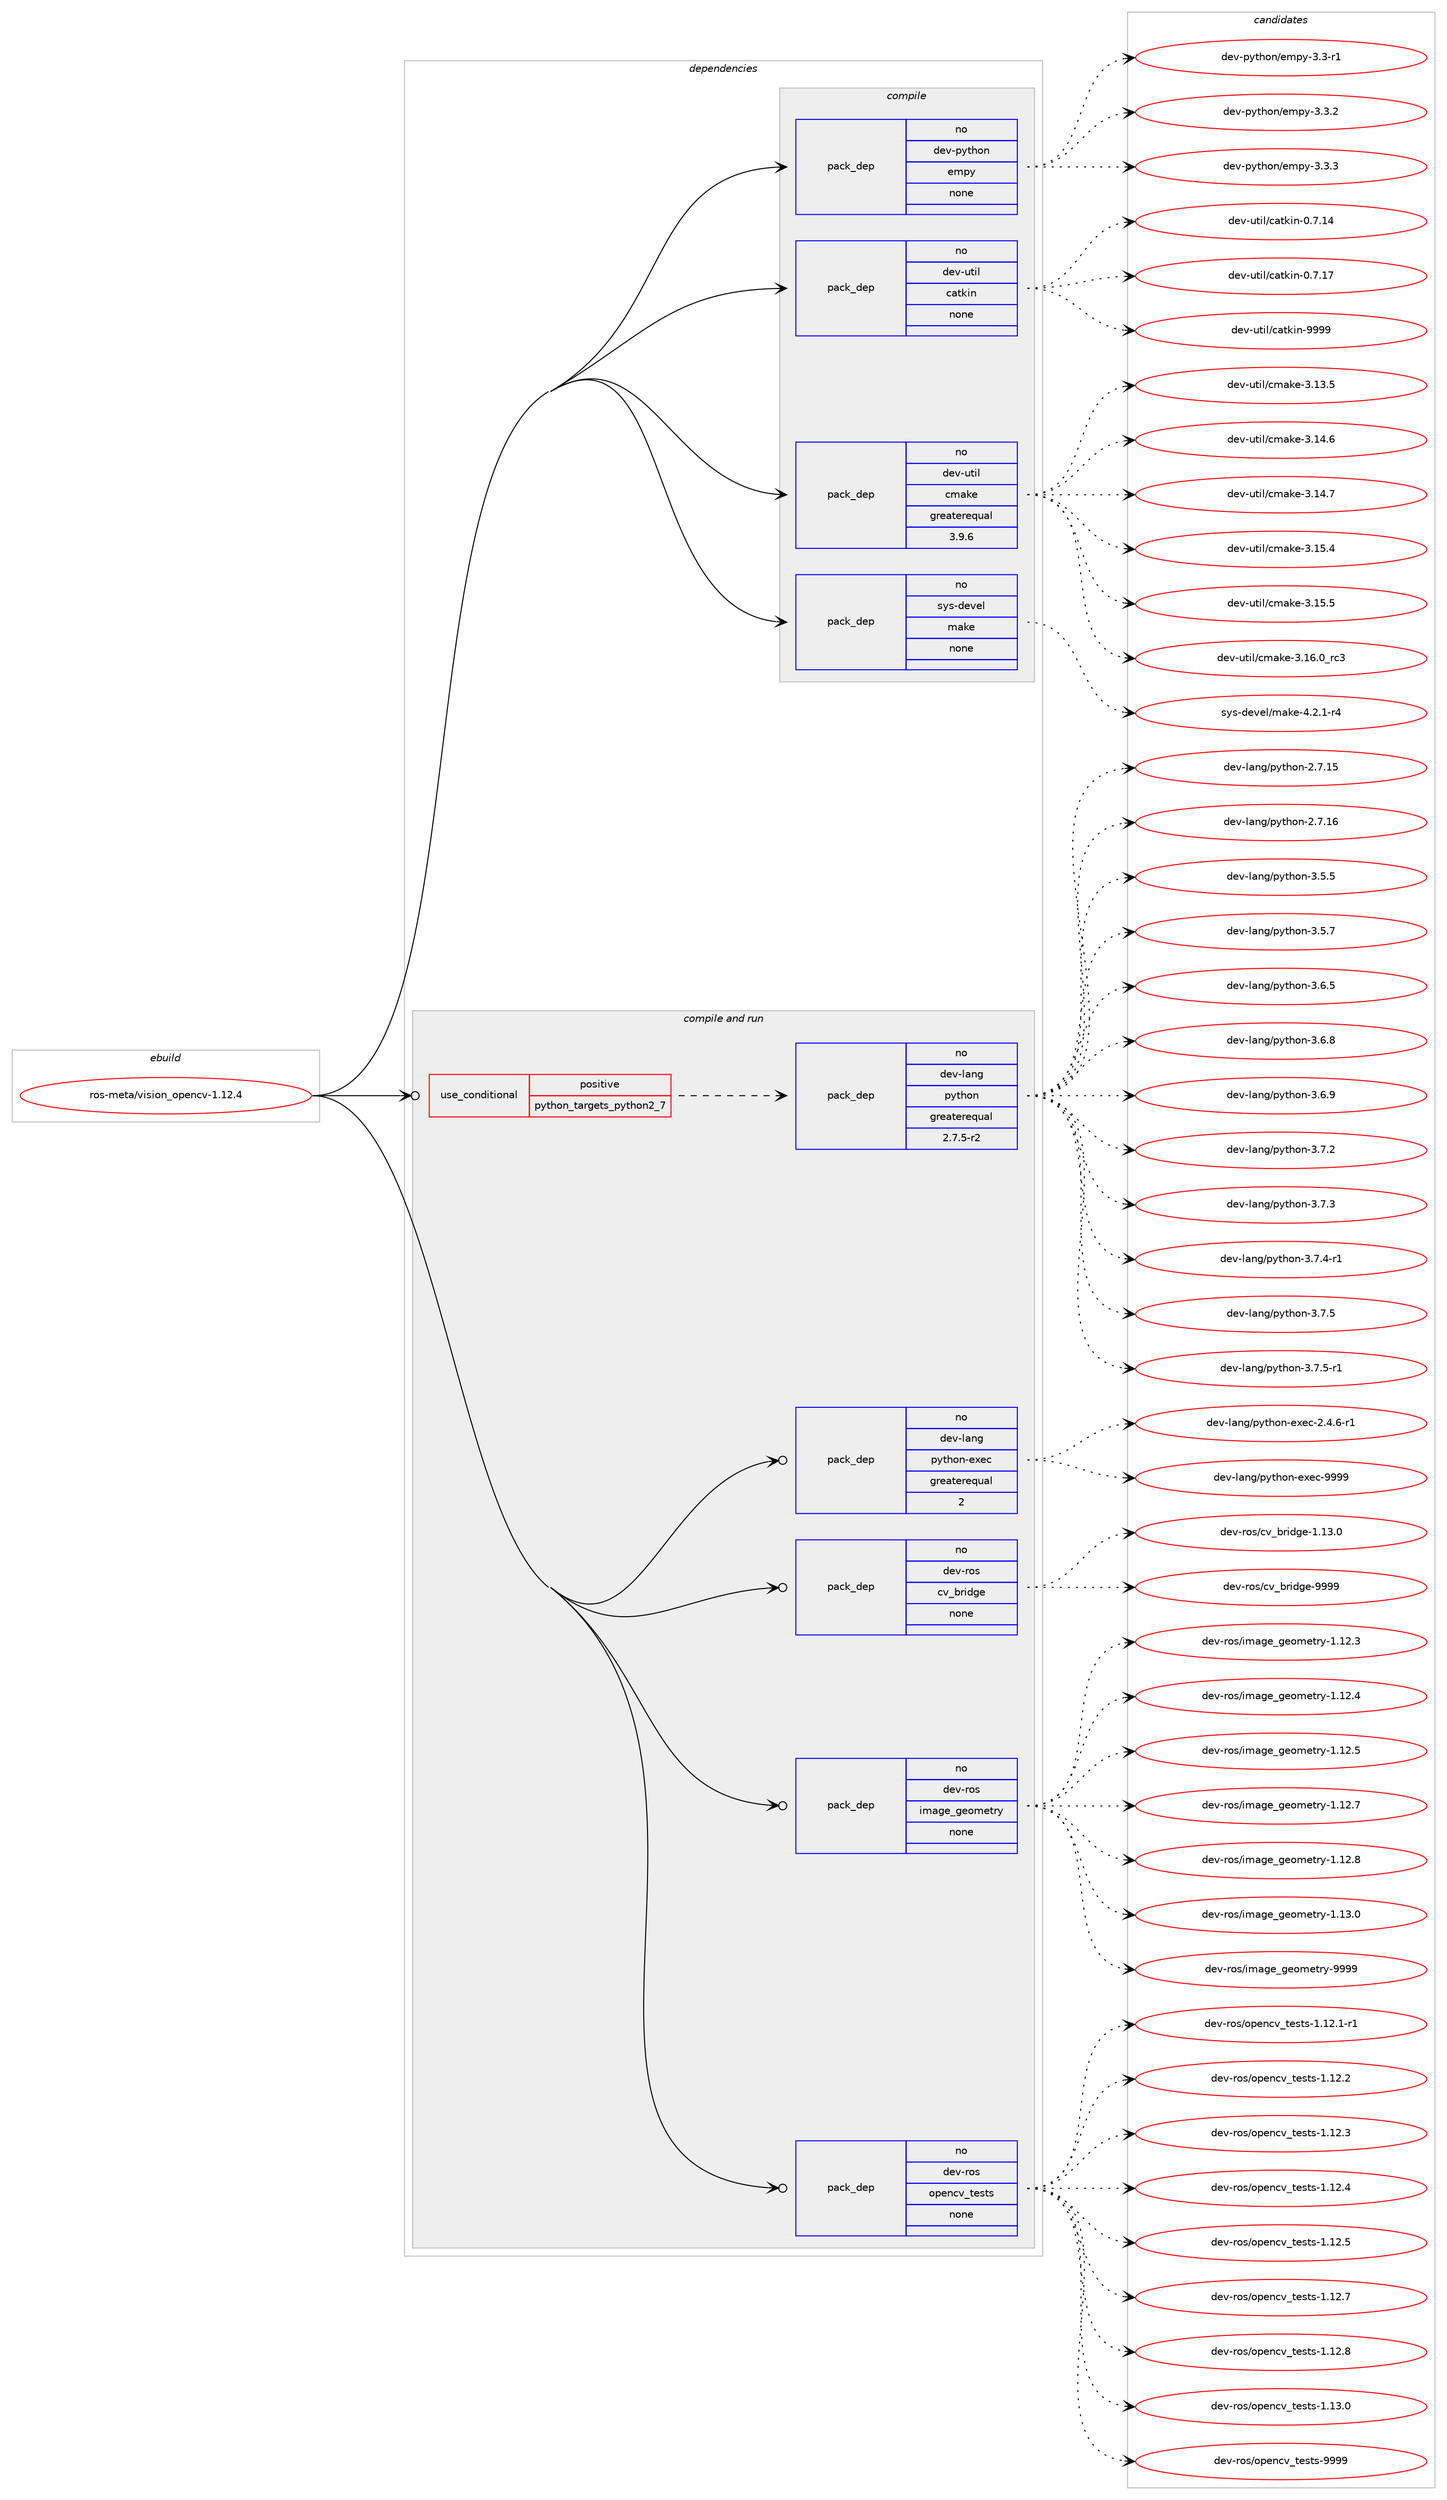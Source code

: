 digraph prolog {

# *************
# Graph options
# *************

newrank=true;
concentrate=true;
compound=true;
graph [rankdir=LR,fontname=Helvetica,fontsize=10,ranksep=1.5];#, ranksep=2.5, nodesep=0.2];
edge  [arrowhead=vee];
node  [fontname=Helvetica,fontsize=10];

# **********
# The ebuild
# **********

subgraph cluster_leftcol {
color=gray;
rank=same;
label=<<i>ebuild</i>>;
id [label="ros-meta/vision_opencv-1.12.4", color=red, width=4, href="../ros-meta/vision_opencv-1.12.4.svg"];
}

# ****************
# The dependencies
# ****************

subgraph cluster_midcol {
color=gray;
label=<<i>dependencies</i>>;
subgraph cluster_compile {
fillcolor="#eeeeee";
style=filled;
label=<<i>compile</i>>;
subgraph pack627301 {
dependency848739 [label=<<TABLE BORDER="0" CELLBORDER="1" CELLSPACING="0" CELLPADDING="4" WIDTH="220"><TR><TD ROWSPAN="6" CELLPADDING="30">pack_dep</TD></TR><TR><TD WIDTH="110">no</TD></TR><TR><TD>dev-python</TD></TR><TR><TD>empy</TD></TR><TR><TD>none</TD></TR><TR><TD></TD></TR></TABLE>>, shape=none, color=blue];
}
id:e -> dependency848739:w [weight=20,style="solid",arrowhead="vee"];
subgraph pack627302 {
dependency848740 [label=<<TABLE BORDER="0" CELLBORDER="1" CELLSPACING="0" CELLPADDING="4" WIDTH="220"><TR><TD ROWSPAN="6" CELLPADDING="30">pack_dep</TD></TR><TR><TD WIDTH="110">no</TD></TR><TR><TD>dev-util</TD></TR><TR><TD>catkin</TD></TR><TR><TD>none</TD></TR><TR><TD></TD></TR></TABLE>>, shape=none, color=blue];
}
id:e -> dependency848740:w [weight=20,style="solid",arrowhead="vee"];
subgraph pack627303 {
dependency848741 [label=<<TABLE BORDER="0" CELLBORDER="1" CELLSPACING="0" CELLPADDING="4" WIDTH="220"><TR><TD ROWSPAN="6" CELLPADDING="30">pack_dep</TD></TR><TR><TD WIDTH="110">no</TD></TR><TR><TD>dev-util</TD></TR><TR><TD>cmake</TD></TR><TR><TD>greaterequal</TD></TR><TR><TD>3.9.6</TD></TR></TABLE>>, shape=none, color=blue];
}
id:e -> dependency848741:w [weight=20,style="solid",arrowhead="vee"];
subgraph pack627304 {
dependency848742 [label=<<TABLE BORDER="0" CELLBORDER="1" CELLSPACING="0" CELLPADDING="4" WIDTH="220"><TR><TD ROWSPAN="6" CELLPADDING="30">pack_dep</TD></TR><TR><TD WIDTH="110">no</TD></TR><TR><TD>sys-devel</TD></TR><TR><TD>make</TD></TR><TR><TD>none</TD></TR><TR><TD></TD></TR></TABLE>>, shape=none, color=blue];
}
id:e -> dependency848742:w [weight=20,style="solid",arrowhead="vee"];
}
subgraph cluster_compileandrun {
fillcolor="#eeeeee";
style=filled;
label=<<i>compile and run</i>>;
subgraph cond206504 {
dependency848743 [label=<<TABLE BORDER="0" CELLBORDER="1" CELLSPACING="0" CELLPADDING="4"><TR><TD ROWSPAN="3" CELLPADDING="10">use_conditional</TD></TR><TR><TD>positive</TD></TR><TR><TD>python_targets_python2_7</TD></TR></TABLE>>, shape=none, color=red];
subgraph pack627305 {
dependency848744 [label=<<TABLE BORDER="0" CELLBORDER="1" CELLSPACING="0" CELLPADDING="4" WIDTH="220"><TR><TD ROWSPAN="6" CELLPADDING="30">pack_dep</TD></TR><TR><TD WIDTH="110">no</TD></TR><TR><TD>dev-lang</TD></TR><TR><TD>python</TD></TR><TR><TD>greaterequal</TD></TR><TR><TD>2.7.5-r2</TD></TR></TABLE>>, shape=none, color=blue];
}
dependency848743:e -> dependency848744:w [weight=20,style="dashed",arrowhead="vee"];
}
id:e -> dependency848743:w [weight=20,style="solid",arrowhead="odotvee"];
subgraph pack627306 {
dependency848745 [label=<<TABLE BORDER="0" CELLBORDER="1" CELLSPACING="0" CELLPADDING="4" WIDTH="220"><TR><TD ROWSPAN="6" CELLPADDING="30">pack_dep</TD></TR><TR><TD WIDTH="110">no</TD></TR><TR><TD>dev-lang</TD></TR><TR><TD>python-exec</TD></TR><TR><TD>greaterequal</TD></TR><TR><TD>2</TD></TR></TABLE>>, shape=none, color=blue];
}
id:e -> dependency848745:w [weight=20,style="solid",arrowhead="odotvee"];
subgraph pack627307 {
dependency848746 [label=<<TABLE BORDER="0" CELLBORDER="1" CELLSPACING="0" CELLPADDING="4" WIDTH="220"><TR><TD ROWSPAN="6" CELLPADDING="30">pack_dep</TD></TR><TR><TD WIDTH="110">no</TD></TR><TR><TD>dev-ros</TD></TR><TR><TD>cv_bridge</TD></TR><TR><TD>none</TD></TR><TR><TD></TD></TR></TABLE>>, shape=none, color=blue];
}
id:e -> dependency848746:w [weight=20,style="solid",arrowhead="odotvee"];
subgraph pack627308 {
dependency848747 [label=<<TABLE BORDER="0" CELLBORDER="1" CELLSPACING="0" CELLPADDING="4" WIDTH="220"><TR><TD ROWSPAN="6" CELLPADDING="30">pack_dep</TD></TR><TR><TD WIDTH="110">no</TD></TR><TR><TD>dev-ros</TD></TR><TR><TD>image_geometry</TD></TR><TR><TD>none</TD></TR><TR><TD></TD></TR></TABLE>>, shape=none, color=blue];
}
id:e -> dependency848747:w [weight=20,style="solid",arrowhead="odotvee"];
subgraph pack627309 {
dependency848748 [label=<<TABLE BORDER="0" CELLBORDER="1" CELLSPACING="0" CELLPADDING="4" WIDTH="220"><TR><TD ROWSPAN="6" CELLPADDING="30">pack_dep</TD></TR><TR><TD WIDTH="110">no</TD></TR><TR><TD>dev-ros</TD></TR><TR><TD>opencv_tests</TD></TR><TR><TD>none</TD></TR><TR><TD></TD></TR></TABLE>>, shape=none, color=blue];
}
id:e -> dependency848748:w [weight=20,style="solid",arrowhead="odotvee"];
}
subgraph cluster_run {
fillcolor="#eeeeee";
style=filled;
label=<<i>run</i>>;
}
}

# **************
# The candidates
# **************

subgraph cluster_choices {
rank=same;
color=gray;
label=<<i>candidates</i>>;

subgraph choice627301 {
color=black;
nodesep=1;
choice1001011184511212111610411111047101109112121455146514511449 [label="dev-python/empy-3.3-r1", color=red, width=4,href="../dev-python/empy-3.3-r1.svg"];
choice1001011184511212111610411111047101109112121455146514650 [label="dev-python/empy-3.3.2", color=red, width=4,href="../dev-python/empy-3.3.2.svg"];
choice1001011184511212111610411111047101109112121455146514651 [label="dev-python/empy-3.3.3", color=red, width=4,href="../dev-python/empy-3.3.3.svg"];
dependency848739:e -> choice1001011184511212111610411111047101109112121455146514511449:w [style=dotted,weight="100"];
dependency848739:e -> choice1001011184511212111610411111047101109112121455146514650:w [style=dotted,weight="100"];
dependency848739:e -> choice1001011184511212111610411111047101109112121455146514651:w [style=dotted,weight="100"];
}
subgraph choice627302 {
color=black;
nodesep=1;
choice1001011184511711610510847999711610710511045484655464952 [label="dev-util/catkin-0.7.14", color=red, width=4,href="../dev-util/catkin-0.7.14.svg"];
choice1001011184511711610510847999711610710511045484655464955 [label="dev-util/catkin-0.7.17", color=red, width=4,href="../dev-util/catkin-0.7.17.svg"];
choice100101118451171161051084799971161071051104557575757 [label="dev-util/catkin-9999", color=red, width=4,href="../dev-util/catkin-9999.svg"];
dependency848740:e -> choice1001011184511711610510847999711610710511045484655464952:w [style=dotted,weight="100"];
dependency848740:e -> choice1001011184511711610510847999711610710511045484655464955:w [style=dotted,weight="100"];
dependency848740:e -> choice100101118451171161051084799971161071051104557575757:w [style=dotted,weight="100"];
}
subgraph choice627303 {
color=black;
nodesep=1;
choice1001011184511711610510847991099710710145514649514653 [label="dev-util/cmake-3.13.5", color=red, width=4,href="../dev-util/cmake-3.13.5.svg"];
choice1001011184511711610510847991099710710145514649524654 [label="dev-util/cmake-3.14.6", color=red, width=4,href="../dev-util/cmake-3.14.6.svg"];
choice1001011184511711610510847991099710710145514649524655 [label="dev-util/cmake-3.14.7", color=red, width=4,href="../dev-util/cmake-3.14.7.svg"];
choice1001011184511711610510847991099710710145514649534652 [label="dev-util/cmake-3.15.4", color=red, width=4,href="../dev-util/cmake-3.15.4.svg"];
choice1001011184511711610510847991099710710145514649534653 [label="dev-util/cmake-3.15.5", color=red, width=4,href="../dev-util/cmake-3.15.5.svg"];
choice1001011184511711610510847991099710710145514649544648951149951 [label="dev-util/cmake-3.16.0_rc3", color=red, width=4,href="../dev-util/cmake-3.16.0_rc3.svg"];
dependency848741:e -> choice1001011184511711610510847991099710710145514649514653:w [style=dotted,weight="100"];
dependency848741:e -> choice1001011184511711610510847991099710710145514649524654:w [style=dotted,weight="100"];
dependency848741:e -> choice1001011184511711610510847991099710710145514649524655:w [style=dotted,weight="100"];
dependency848741:e -> choice1001011184511711610510847991099710710145514649534652:w [style=dotted,weight="100"];
dependency848741:e -> choice1001011184511711610510847991099710710145514649534653:w [style=dotted,weight="100"];
dependency848741:e -> choice1001011184511711610510847991099710710145514649544648951149951:w [style=dotted,weight="100"];
}
subgraph choice627304 {
color=black;
nodesep=1;
choice1151211154510010111810110847109971071014552465046494511452 [label="sys-devel/make-4.2.1-r4", color=red, width=4,href="../sys-devel/make-4.2.1-r4.svg"];
dependency848742:e -> choice1151211154510010111810110847109971071014552465046494511452:w [style=dotted,weight="100"];
}
subgraph choice627305 {
color=black;
nodesep=1;
choice10010111845108971101034711212111610411111045504655464953 [label="dev-lang/python-2.7.15", color=red, width=4,href="../dev-lang/python-2.7.15.svg"];
choice10010111845108971101034711212111610411111045504655464954 [label="dev-lang/python-2.7.16", color=red, width=4,href="../dev-lang/python-2.7.16.svg"];
choice100101118451089711010347112121116104111110455146534653 [label="dev-lang/python-3.5.5", color=red, width=4,href="../dev-lang/python-3.5.5.svg"];
choice100101118451089711010347112121116104111110455146534655 [label="dev-lang/python-3.5.7", color=red, width=4,href="../dev-lang/python-3.5.7.svg"];
choice100101118451089711010347112121116104111110455146544653 [label="dev-lang/python-3.6.5", color=red, width=4,href="../dev-lang/python-3.6.5.svg"];
choice100101118451089711010347112121116104111110455146544656 [label="dev-lang/python-3.6.8", color=red, width=4,href="../dev-lang/python-3.6.8.svg"];
choice100101118451089711010347112121116104111110455146544657 [label="dev-lang/python-3.6.9", color=red, width=4,href="../dev-lang/python-3.6.9.svg"];
choice100101118451089711010347112121116104111110455146554650 [label="dev-lang/python-3.7.2", color=red, width=4,href="../dev-lang/python-3.7.2.svg"];
choice100101118451089711010347112121116104111110455146554651 [label="dev-lang/python-3.7.3", color=red, width=4,href="../dev-lang/python-3.7.3.svg"];
choice1001011184510897110103471121211161041111104551465546524511449 [label="dev-lang/python-3.7.4-r1", color=red, width=4,href="../dev-lang/python-3.7.4-r1.svg"];
choice100101118451089711010347112121116104111110455146554653 [label="dev-lang/python-3.7.5", color=red, width=4,href="../dev-lang/python-3.7.5.svg"];
choice1001011184510897110103471121211161041111104551465546534511449 [label="dev-lang/python-3.7.5-r1", color=red, width=4,href="../dev-lang/python-3.7.5-r1.svg"];
dependency848744:e -> choice10010111845108971101034711212111610411111045504655464953:w [style=dotted,weight="100"];
dependency848744:e -> choice10010111845108971101034711212111610411111045504655464954:w [style=dotted,weight="100"];
dependency848744:e -> choice100101118451089711010347112121116104111110455146534653:w [style=dotted,weight="100"];
dependency848744:e -> choice100101118451089711010347112121116104111110455146534655:w [style=dotted,weight="100"];
dependency848744:e -> choice100101118451089711010347112121116104111110455146544653:w [style=dotted,weight="100"];
dependency848744:e -> choice100101118451089711010347112121116104111110455146544656:w [style=dotted,weight="100"];
dependency848744:e -> choice100101118451089711010347112121116104111110455146544657:w [style=dotted,weight="100"];
dependency848744:e -> choice100101118451089711010347112121116104111110455146554650:w [style=dotted,weight="100"];
dependency848744:e -> choice100101118451089711010347112121116104111110455146554651:w [style=dotted,weight="100"];
dependency848744:e -> choice1001011184510897110103471121211161041111104551465546524511449:w [style=dotted,weight="100"];
dependency848744:e -> choice100101118451089711010347112121116104111110455146554653:w [style=dotted,weight="100"];
dependency848744:e -> choice1001011184510897110103471121211161041111104551465546534511449:w [style=dotted,weight="100"];
}
subgraph choice627306 {
color=black;
nodesep=1;
choice10010111845108971101034711212111610411111045101120101994550465246544511449 [label="dev-lang/python-exec-2.4.6-r1", color=red, width=4,href="../dev-lang/python-exec-2.4.6-r1.svg"];
choice10010111845108971101034711212111610411111045101120101994557575757 [label="dev-lang/python-exec-9999", color=red, width=4,href="../dev-lang/python-exec-9999.svg"];
dependency848745:e -> choice10010111845108971101034711212111610411111045101120101994550465246544511449:w [style=dotted,weight="100"];
dependency848745:e -> choice10010111845108971101034711212111610411111045101120101994557575757:w [style=dotted,weight="100"];
}
subgraph choice627307 {
color=black;
nodesep=1;
choice100101118451141111154799118959811410510010310145494649514648 [label="dev-ros/cv_bridge-1.13.0", color=red, width=4,href="../dev-ros/cv_bridge-1.13.0.svg"];
choice10010111845114111115479911895981141051001031014557575757 [label="dev-ros/cv_bridge-9999", color=red, width=4,href="../dev-ros/cv_bridge-9999.svg"];
dependency848746:e -> choice100101118451141111154799118959811410510010310145494649514648:w [style=dotted,weight="100"];
dependency848746:e -> choice10010111845114111115479911895981141051001031014557575757:w [style=dotted,weight="100"];
}
subgraph choice627308 {
color=black;
nodesep=1;
choice1001011184511411111547105109971031019510310111110910111611412145494649504651 [label="dev-ros/image_geometry-1.12.3", color=red, width=4,href="../dev-ros/image_geometry-1.12.3.svg"];
choice1001011184511411111547105109971031019510310111110910111611412145494649504652 [label="dev-ros/image_geometry-1.12.4", color=red, width=4,href="../dev-ros/image_geometry-1.12.4.svg"];
choice1001011184511411111547105109971031019510310111110910111611412145494649504653 [label="dev-ros/image_geometry-1.12.5", color=red, width=4,href="../dev-ros/image_geometry-1.12.5.svg"];
choice1001011184511411111547105109971031019510310111110910111611412145494649504655 [label="dev-ros/image_geometry-1.12.7", color=red, width=4,href="../dev-ros/image_geometry-1.12.7.svg"];
choice1001011184511411111547105109971031019510310111110910111611412145494649504656 [label="dev-ros/image_geometry-1.12.8", color=red, width=4,href="../dev-ros/image_geometry-1.12.8.svg"];
choice1001011184511411111547105109971031019510310111110910111611412145494649514648 [label="dev-ros/image_geometry-1.13.0", color=red, width=4,href="../dev-ros/image_geometry-1.13.0.svg"];
choice100101118451141111154710510997103101951031011111091011161141214557575757 [label="dev-ros/image_geometry-9999", color=red, width=4,href="../dev-ros/image_geometry-9999.svg"];
dependency848747:e -> choice1001011184511411111547105109971031019510310111110910111611412145494649504651:w [style=dotted,weight="100"];
dependency848747:e -> choice1001011184511411111547105109971031019510310111110910111611412145494649504652:w [style=dotted,weight="100"];
dependency848747:e -> choice1001011184511411111547105109971031019510310111110910111611412145494649504653:w [style=dotted,weight="100"];
dependency848747:e -> choice1001011184511411111547105109971031019510310111110910111611412145494649504655:w [style=dotted,weight="100"];
dependency848747:e -> choice1001011184511411111547105109971031019510310111110910111611412145494649504656:w [style=dotted,weight="100"];
dependency848747:e -> choice1001011184511411111547105109971031019510310111110910111611412145494649514648:w [style=dotted,weight="100"];
dependency848747:e -> choice100101118451141111154710510997103101951031011111091011161141214557575757:w [style=dotted,weight="100"];
}
subgraph choice627309 {
color=black;
nodesep=1;
choice10010111845114111115471111121011109911895116101115116115454946495046494511449 [label="dev-ros/opencv_tests-1.12.1-r1", color=red, width=4,href="../dev-ros/opencv_tests-1.12.1-r1.svg"];
choice1001011184511411111547111112101110991189511610111511611545494649504650 [label="dev-ros/opencv_tests-1.12.2", color=red, width=4,href="../dev-ros/opencv_tests-1.12.2.svg"];
choice1001011184511411111547111112101110991189511610111511611545494649504651 [label="dev-ros/opencv_tests-1.12.3", color=red, width=4,href="../dev-ros/opencv_tests-1.12.3.svg"];
choice1001011184511411111547111112101110991189511610111511611545494649504652 [label="dev-ros/opencv_tests-1.12.4", color=red, width=4,href="../dev-ros/opencv_tests-1.12.4.svg"];
choice1001011184511411111547111112101110991189511610111511611545494649504653 [label="dev-ros/opencv_tests-1.12.5", color=red, width=4,href="../dev-ros/opencv_tests-1.12.5.svg"];
choice1001011184511411111547111112101110991189511610111511611545494649504655 [label="dev-ros/opencv_tests-1.12.7", color=red, width=4,href="../dev-ros/opencv_tests-1.12.7.svg"];
choice1001011184511411111547111112101110991189511610111511611545494649504656 [label="dev-ros/opencv_tests-1.12.8", color=red, width=4,href="../dev-ros/opencv_tests-1.12.8.svg"];
choice1001011184511411111547111112101110991189511610111511611545494649514648 [label="dev-ros/opencv_tests-1.13.0", color=red, width=4,href="../dev-ros/opencv_tests-1.13.0.svg"];
choice100101118451141111154711111210111099118951161011151161154557575757 [label="dev-ros/opencv_tests-9999", color=red, width=4,href="../dev-ros/opencv_tests-9999.svg"];
dependency848748:e -> choice10010111845114111115471111121011109911895116101115116115454946495046494511449:w [style=dotted,weight="100"];
dependency848748:e -> choice1001011184511411111547111112101110991189511610111511611545494649504650:w [style=dotted,weight="100"];
dependency848748:e -> choice1001011184511411111547111112101110991189511610111511611545494649504651:w [style=dotted,weight="100"];
dependency848748:e -> choice1001011184511411111547111112101110991189511610111511611545494649504652:w [style=dotted,weight="100"];
dependency848748:e -> choice1001011184511411111547111112101110991189511610111511611545494649504653:w [style=dotted,weight="100"];
dependency848748:e -> choice1001011184511411111547111112101110991189511610111511611545494649504655:w [style=dotted,weight="100"];
dependency848748:e -> choice1001011184511411111547111112101110991189511610111511611545494649504656:w [style=dotted,weight="100"];
dependency848748:e -> choice1001011184511411111547111112101110991189511610111511611545494649514648:w [style=dotted,weight="100"];
dependency848748:e -> choice100101118451141111154711111210111099118951161011151161154557575757:w [style=dotted,weight="100"];
}
}

}
